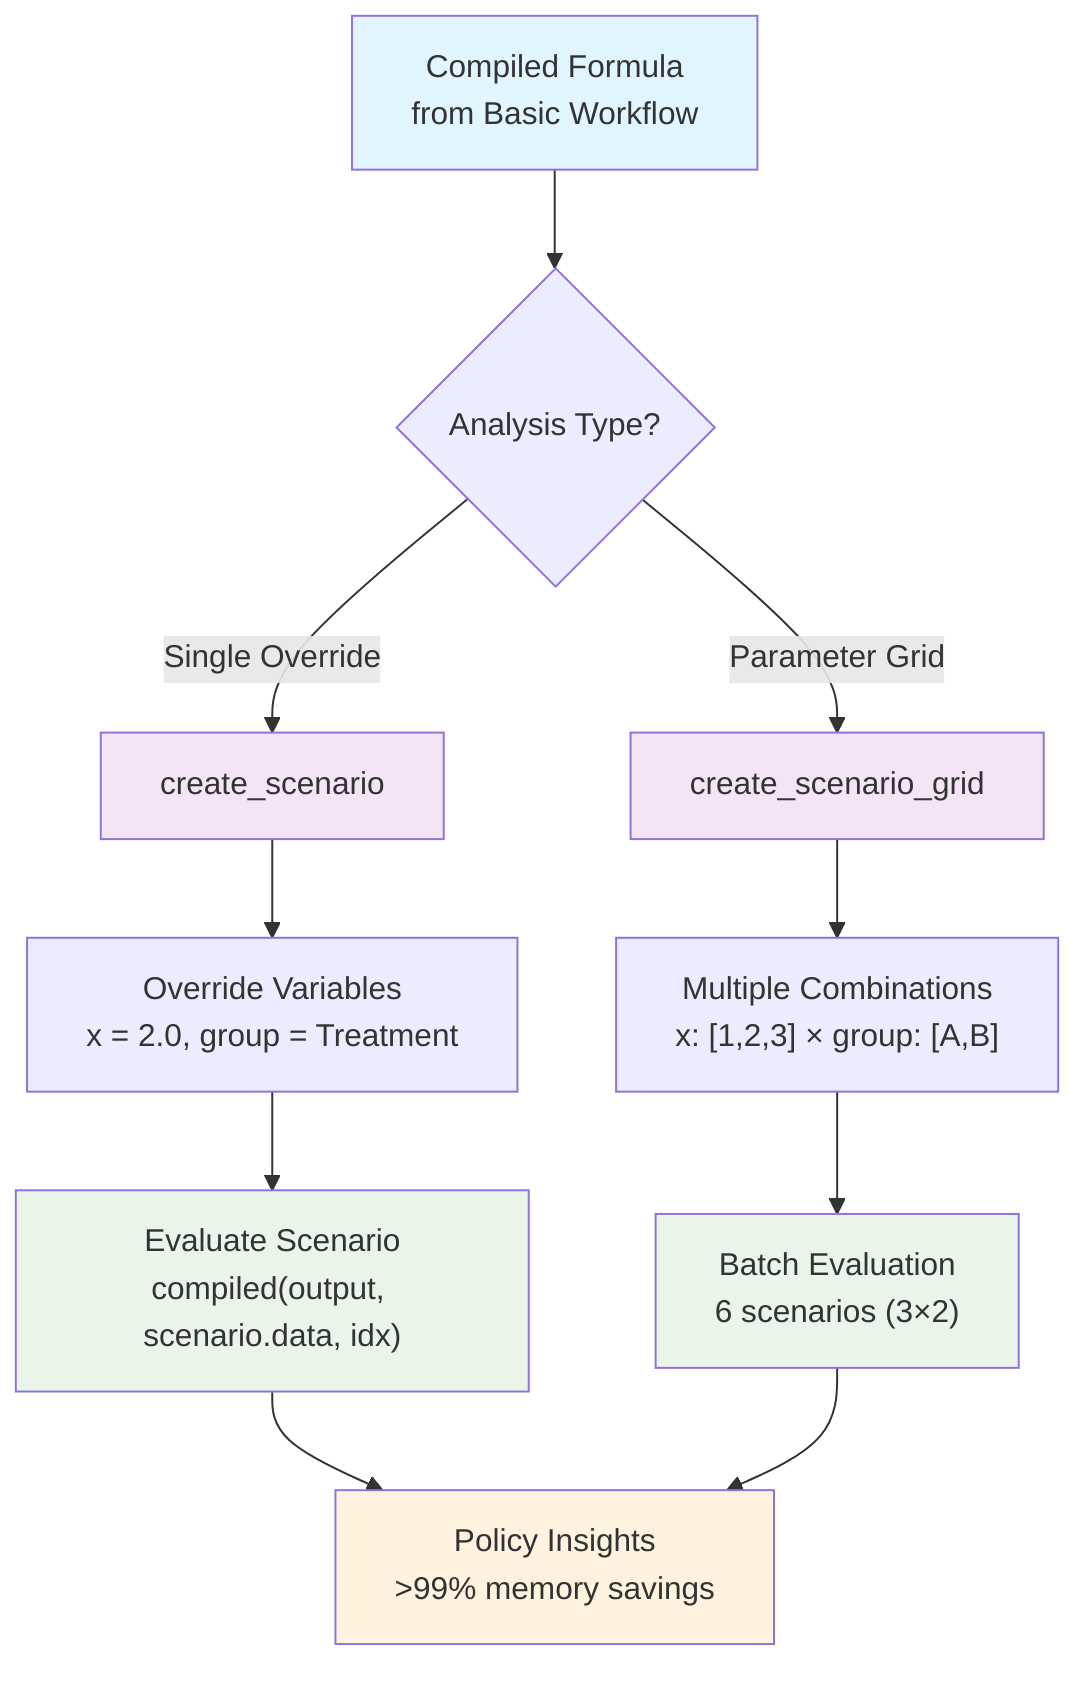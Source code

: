 flowchart TD
    A["Compiled Formula<br>from Basic Workflow"] --> B{Analysis Type?}
    B -->|Single Override| C["create_scenario"]
    B -->|Parameter Grid| D["create_scenario_grid"]
    
    C --> E["Override Variables<br>x = 2.0, group = Treatment"]
    D --> F["Multiple Combinations<br>x: [1,2,3] × group: [A,B]"]
    
    E --> G["Evaluate Scenario<br>compiled(output, scenario.data, idx)"]
    F --> H["Batch Evaluation<br>6 scenarios (3×2)"]
    
    G --> I["Policy Insights<br>>99% memory savings"]
    H --> I
    
    style A fill:#e1f5fe
    style C fill:#f3e5f5
    style D fill:#f3e5f5
    style G fill:#e8f5e8
    style H fill:#e8f5e8
    style I fill:#fff3e0